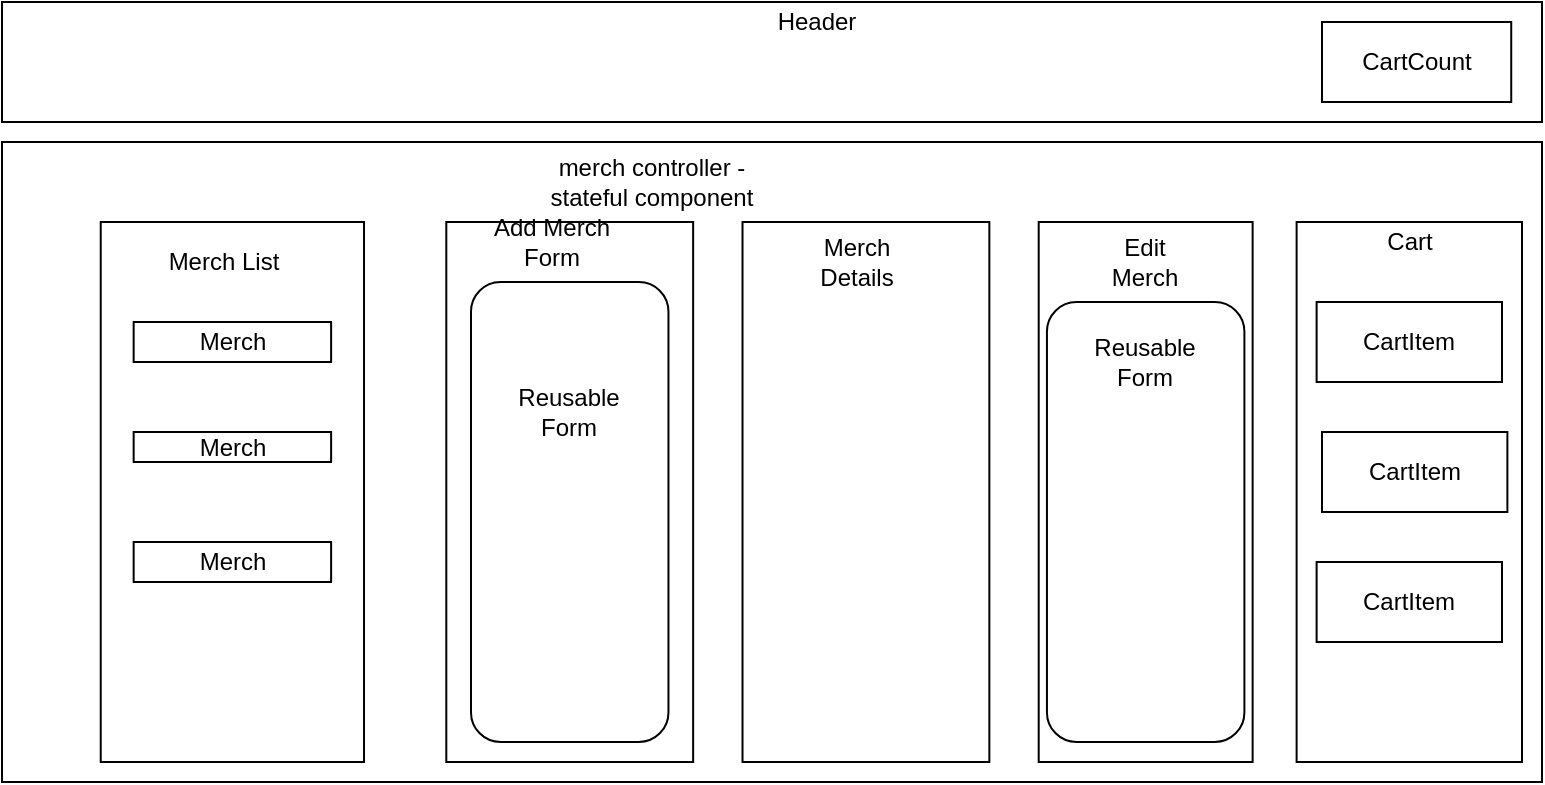 <mxfile version="14.5.4" type="github">
  <diagram id="stdUhQEAfxj0wNbAoXbi" name="Page-1">
    <mxGraphModel dx="1102" dy="582" grid="1" gridSize="10" guides="1" tooltips="1" connect="1" arrows="1" fold="1" page="1" pageScale="1" pageWidth="850" pageHeight="1100" math="0" shadow="0">
      <root>
        <mxCell id="0" />
        <mxCell id="1" parent="0" />
        <mxCell id="zb8YCU8-YoxPme7ainJi-1" value="" style="rounded=0;whiteSpace=wrap;html=1;" parent="1" vertex="1">
          <mxGeometry x="40" y="110" width="770" height="320" as="geometry" />
        </mxCell>
        <mxCell id="zb8YCU8-YoxPme7ainJi-2" value="merch controller - stateful component" style="text;html=1;strokeColor=none;fillColor=none;align=center;verticalAlign=middle;whiteSpace=wrap;rounded=0;" parent="1" vertex="1">
          <mxGeometry x="299.177" y="120" width="131.646" height="20" as="geometry" />
        </mxCell>
        <mxCell id="zb8YCU8-YoxPme7ainJi-3" value="" style="rounded=0;whiteSpace=wrap;html=1;" parent="1" vertex="1">
          <mxGeometry x="89.367" y="150" width="131.646" height="270" as="geometry" />
        </mxCell>
        <mxCell id="zb8YCU8-YoxPme7ainJi-4" value="Merch List" style="text;html=1;strokeColor=none;fillColor=none;align=center;verticalAlign=middle;whiteSpace=wrap;rounded=0;" parent="1" vertex="1">
          <mxGeometry x="114.051" y="160" width="74.051" height="20" as="geometry" />
        </mxCell>
        <mxCell id="zb8YCU8-YoxPme7ainJi-5" value="" style="rounded=0;whiteSpace=wrap;html=1;" parent="1" vertex="1">
          <mxGeometry x="262.152" y="150" width="123.418" height="270" as="geometry" />
        </mxCell>
        <mxCell id="zb8YCU8-YoxPme7ainJi-6" value="Merch" style="rounded=0;whiteSpace=wrap;html=1;" parent="1" vertex="1">
          <mxGeometry x="105.823" y="255" width="98.734" height="15" as="geometry" />
        </mxCell>
        <mxCell id="zb8YCU8-YoxPme7ainJi-7" value="Merch" style="rounded=0;whiteSpace=wrap;html=1;" parent="1" vertex="1">
          <mxGeometry x="105.823" y="200" width="98.734" height="20" as="geometry" />
        </mxCell>
        <mxCell id="zb8YCU8-YoxPme7ainJi-8" value="Merch" style="rounded=0;whiteSpace=wrap;html=1;" parent="1" vertex="1">
          <mxGeometry x="105.823" y="310" width="98.734" height="20" as="geometry" />
        </mxCell>
        <mxCell id="zb8YCU8-YoxPme7ainJi-9" value="Add Merch Form" style="text;html=1;strokeColor=none;fillColor=none;align=center;verticalAlign=middle;whiteSpace=wrap;rounded=0;" parent="1" vertex="1">
          <mxGeometry x="274.494" y="150" width="82.278" height="20" as="geometry" />
        </mxCell>
        <mxCell id="zb8YCU8-YoxPme7ainJi-10" value="" style="rounded=0;whiteSpace=wrap;html=1;" parent="1" vertex="1">
          <mxGeometry x="410.253" y="150" width="123.418" height="270" as="geometry" />
        </mxCell>
        <mxCell id="zb8YCU8-YoxPme7ainJi-11" value="Merch Details&lt;br&gt;" style="text;html=1;strokeColor=none;fillColor=none;align=center;verticalAlign=middle;whiteSpace=wrap;rounded=0;" parent="1" vertex="1">
          <mxGeometry x="451.392" y="160" width="32.911" height="20" as="geometry" />
        </mxCell>
        <mxCell id="zb8YCU8-YoxPme7ainJi-12" value="" style="rounded=0;whiteSpace=wrap;html=1;" parent="1" vertex="1">
          <mxGeometry x="558.354" y="150" width="106.962" height="270" as="geometry" />
        </mxCell>
        <mxCell id="zb8YCU8-YoxPme7ainJi-13" value="Edit Merch" style="text;html=1;strokeColor=none;fillColor=none;align=center;verticalAlign=middle;whiteSpace=wrap;rounded=0;" parent="1" vertex="1">
          <mxGeometry x="587.152" y="160" width="49.367" height="20" as="geometry" />
        </mxCell>
        <mxCell id="zb8YCU8-YoxPme7ainJi-14" value="" style="rounded=1;whiteSpace=wrap;html=1;" parent="1" vertex="1">
          <mxGeometry x="274.494" y="180" width="98.734" height="230" as="geometry" />
        </mxCell>
        <mxCell id="zb8YCU8-YoxPme7ainJi-15" value="Reusable Form" style="text;html=1;strokeColor=none;fillColor=none;align=center;verticalAlign=middle;whiteSpace=wrap;rounded=0;" parent="1" vertex="1">
          <mxGeometry x="307.405" y="235" width="32.911" height="20" as="geometry" />
        </mxCell>
        <mxCell id="zb8YCU8-YoxPme7ainJi-17" value="" style="rounded=1;whiteSpace=wrap;html=1;" parent="1" vertex="1">
          <mxGeometry x="562.47" y="190" width="98.73" height="220" as="geometry" />
        </mxCell>
        <mxCell id="zb8YCU8-YoxPme7ainJi-18" value="Reusable Form&lt;br&gt;" style="text;html=1;strokeColor=none;fillColor=none;align=center;verticalAlign=middle;whiteSpace=wrap;rounded=0;" parent="1" vertex="1">
          <mxGeometry x="595.38" y="210" width="32.911" height="20" as="geometry" />
        </mxCell>
        <mxCell id="aLGmNxjmz7APoRL6lMkc-1" value="" style="rounded=0;whiteSpace=wrap;html=1;" parent="1" vertex="1">
          <mxGeometry x="40" y="40" width="770" height="60" as="geometry" />
        </mxCell>
        <mxCell id="aLGmNxjmz7APoRL6lMkc-2" value="Header" style="text;html=1;strokeColor=none;fillColor=none;align=center;verticalAlign=middle;whiteSpace=wrap;rounded=0;" parent="1" vertex="1">
          <mxGeometry x="389.997" y="40" width="115.19" height="20" as="geometry" />
        </mxCell>
        <mxCell id="aLGmNxjmz7APoRL6lMkc-4" value="CartCount" style="rounded=0;whiteSpace=wrap;html=1;" parent="1" vertex="1">
          <mxGeometry x="699.996" y="50" width="94.62" height="40" as="geometry" />
        </mxCell>
        <mxCell id="Xz1QeVkWqWz68_1-wu0c-2" value="" style="rounded=0;whiteSpace=wrap;html=1;" vertex="1" parent="1">
          <mxGeometry x="687.31" y="150" width="112.69" height="270" as="geometry" />
        </mxCell>
        <mxCell id="Xz1QeVkWqWz68_1-wu0c-4" value="Cart" style="text;html=1;strokeColor=none;fillColor=none;align=center;verticalAlign=middle;whiteSpace=wrap;rounded=0;" vertex="1" parent="1">
          <mxGeometry x="723.65" y="150" width="40" height="20" as="geometry" />
        </mxCell>
        <mxCell id="Xz1QeVkWqWz68_1-wu0c-5" value="CartItem" style="rounded=0;whiteSpace=wrap;html=1;" vertex="1" parent="1">
          <mxGeometry x="697.31" y="190" width="92.69" height="40" as="geometry" />
        </mxCell>
        <mxCell id="Xz1QeVkWqWz68_1-wu0c-7" value="CartItem" style="rounded=0;whiteSpace=wrap;html=1;" vertex="1" parent="1">
          <mxGeometry x="700" y="255" width="92.69" height="40" as="geometry" />
        </mxCell>
        <mxCell id="Xz1QeVkWqWz68_1-wu0c-8" value="CartItem" style="rounded=0;whiteSpace=wrap;html=1;" vertex="1" parent="1">
          <mxGeometry x="697.31" y="320" width="92.69" height="40" as="geometry" />
        </mxCell>
      </root>
    </mxGraphModel>
  </diagram>
</mxfile>
